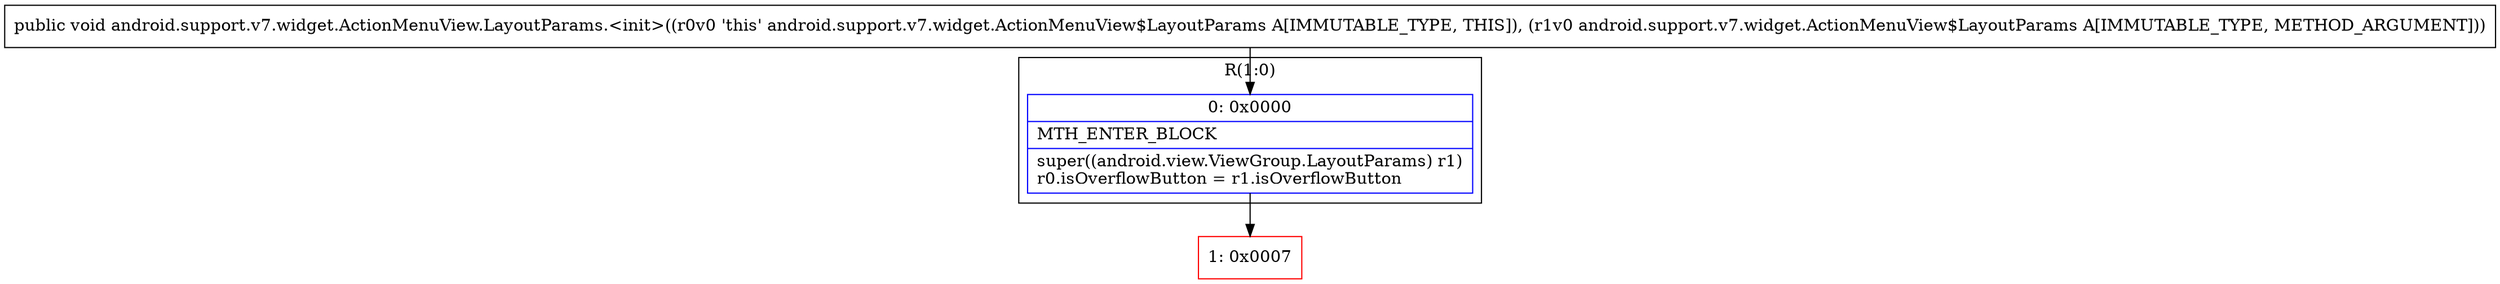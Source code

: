 digraph "CFG forandroid.support.v7.widget.ActionMenuView.LayoutParams.\<init\>(Landroid\/support\/v7\/widget\/ActionMenuView$LayoutParams;)V" {
subgraph cluster_Region_729783495 {
label = "R(1:0)";
node [shape=record,color=blue];
Node_0 [shape=record,label="{0\:\ 0x0000|MTH_ENTER_BLOCK\l|super((android.view.ViewGroup.LayoutParams) r1)\lr0.isOverflowButton = r1.isOverflowButton\l}"];
}
Node_1 [shape=record,color=red,label="{1\:\ 0x0007}"];
MethodNode[shape=record,label="{public void android.support.v7.widget.ActionMenuView.LayoutParams.\<init\>((r0v0 'this' android.support.v7.widget.ActionMenuView$LayoutParams A[IMMUTABLE_TYPE, THIS]), (r1v0 android.support.v7.widget.ActionMenuView$LayoutParams A[IMMUTABLE_TYPE, METHOD_ARGUMENT])) }"];
MethodNode -> Node_0;
Node_0 -> Node_1;
}

